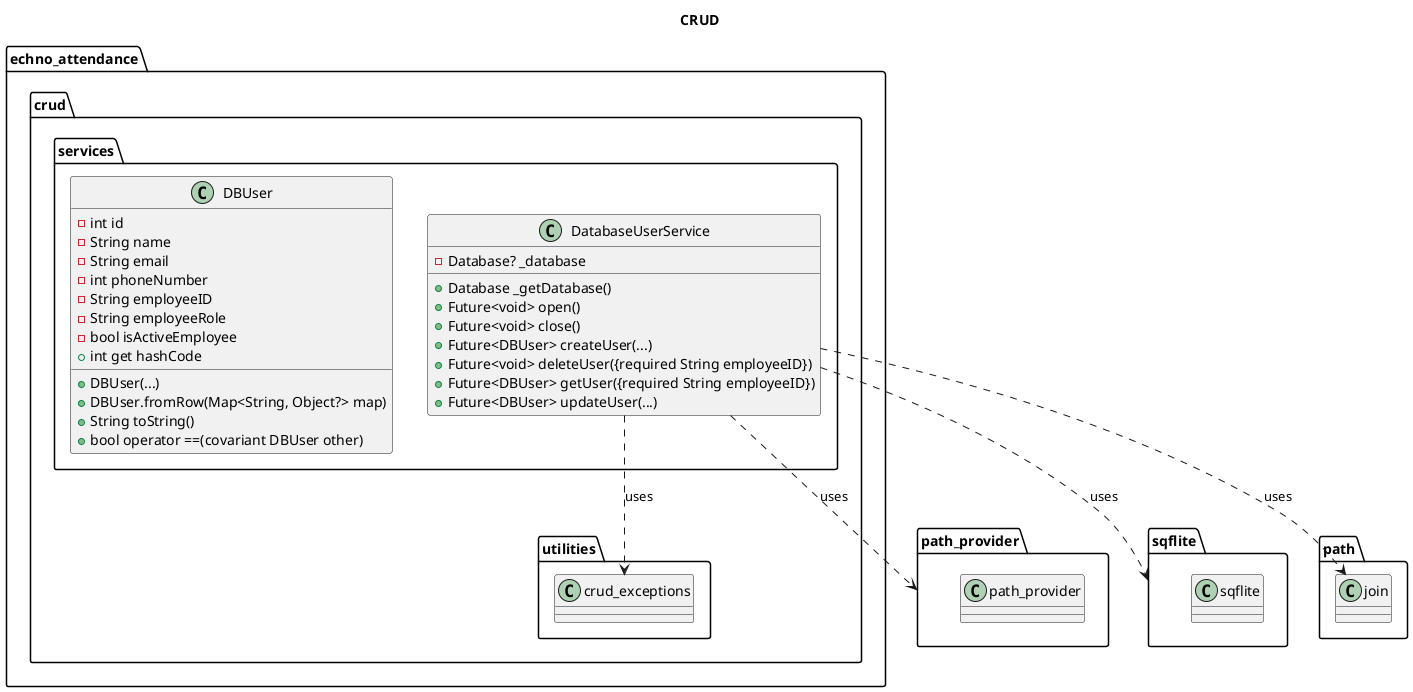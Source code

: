 @startuml

title CRUD

package "echno_attendance.crud.utilities" {
  class crud_exceptions
}

package "path_provider" {
    class path_provider
}

package "sqflite" {
  class sqflite
}

package "path" {
  class join
}

package "echno_attendance.crud.services" {

    class DatabaseUserService {
      -Database? _database
      +Database _getDatabase()
      +Future<void> open()
      +Future<void> close()
      +Future<DBUser> createUser(...)
      +Future<void> deleteUser({required String employeeID})
      +Future<DBUser> getUser({required String employeeID})
      +Future<DBUser> updateUser(...)
    }

    class DBUser {
      -int id
      -String name
      -String email
      -int phoneNumber
      -String employeeID
      -String employeeRole
      -bool isActiveEmployee
      +DBUser(...)
      +DBUser.fromRow(Map<String, Object?> map)
      +String toString()
      +bool operator ==(covariant DBUser other)
      +int get hashCode
    }

}

DatabaseUserService ..> sqflite : uses
DatabaseUserService ..> path_provider : uses
DatabaseUserService ..> join : uses
DatabaseUserService ..> crud_exceptions : uses

@enduml